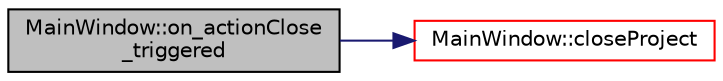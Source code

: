 digraph "MainWindow::on_actionClose_triggered"
{
 // LATEX_PDF_SIZE
  edge [fontname="Helvetica",fontsize="10",labelfontname="Helvetica",labelfontsize="10"];
  node [fontname="Helvetica",fontsize="10",shape=record];
  rankdir="LR";
  Node1 [label="MainWindow::on_actionClose\l_triggered",height=0.2,width=0.4,color="black", fillcolor="grey75", style="filled", fontcolor="black",tooltip=" "];
  Node1 -> Node2 [color="midnightblue",fontsize="10",style="solid",fontname="Helvetica"];
  Node2 [label="MainWindow::closeProject",height=0.2,width=0.4,color="red", fillcolor="white", style="filled",URL="$class_main_window.html#a76ab638b4eb18b2624b882474d90f905",tooltip=" "];
}
